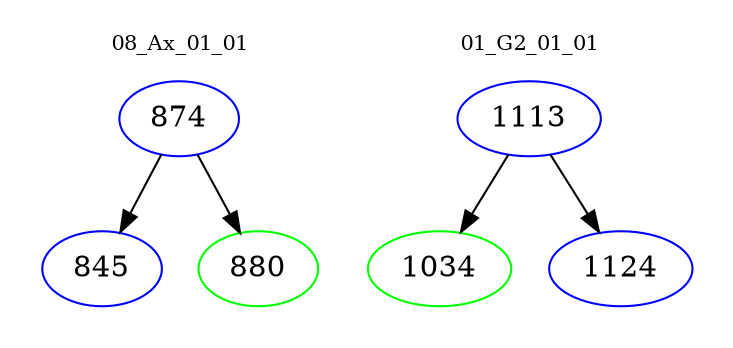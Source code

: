 digraph{
subgraph cluster_0 {
color = white
label = "08_Ax_01_01";
fontsize=10;
T0_874 [label="874", color="blue"]
T0_874 -> T0_845 [color="black"]
T0_845 [label="845", color="blue"]
T0_874 -> T0_880 [color="black"]
T0_880 [label="880", color="green"]
}
subgraph cluster_1 {
color = white
label = "01_G2_01_01";
fontsize=10;
T1_1113 [label="1113", color="blue"]
T1_1113 -> T1_1034 [color="black"]
T1_1034 [label="1034", color="green"]
T1_1113 -> T1_1124 [color="black"]
T1_1124 [label="1124", color="blue"]
}
}
